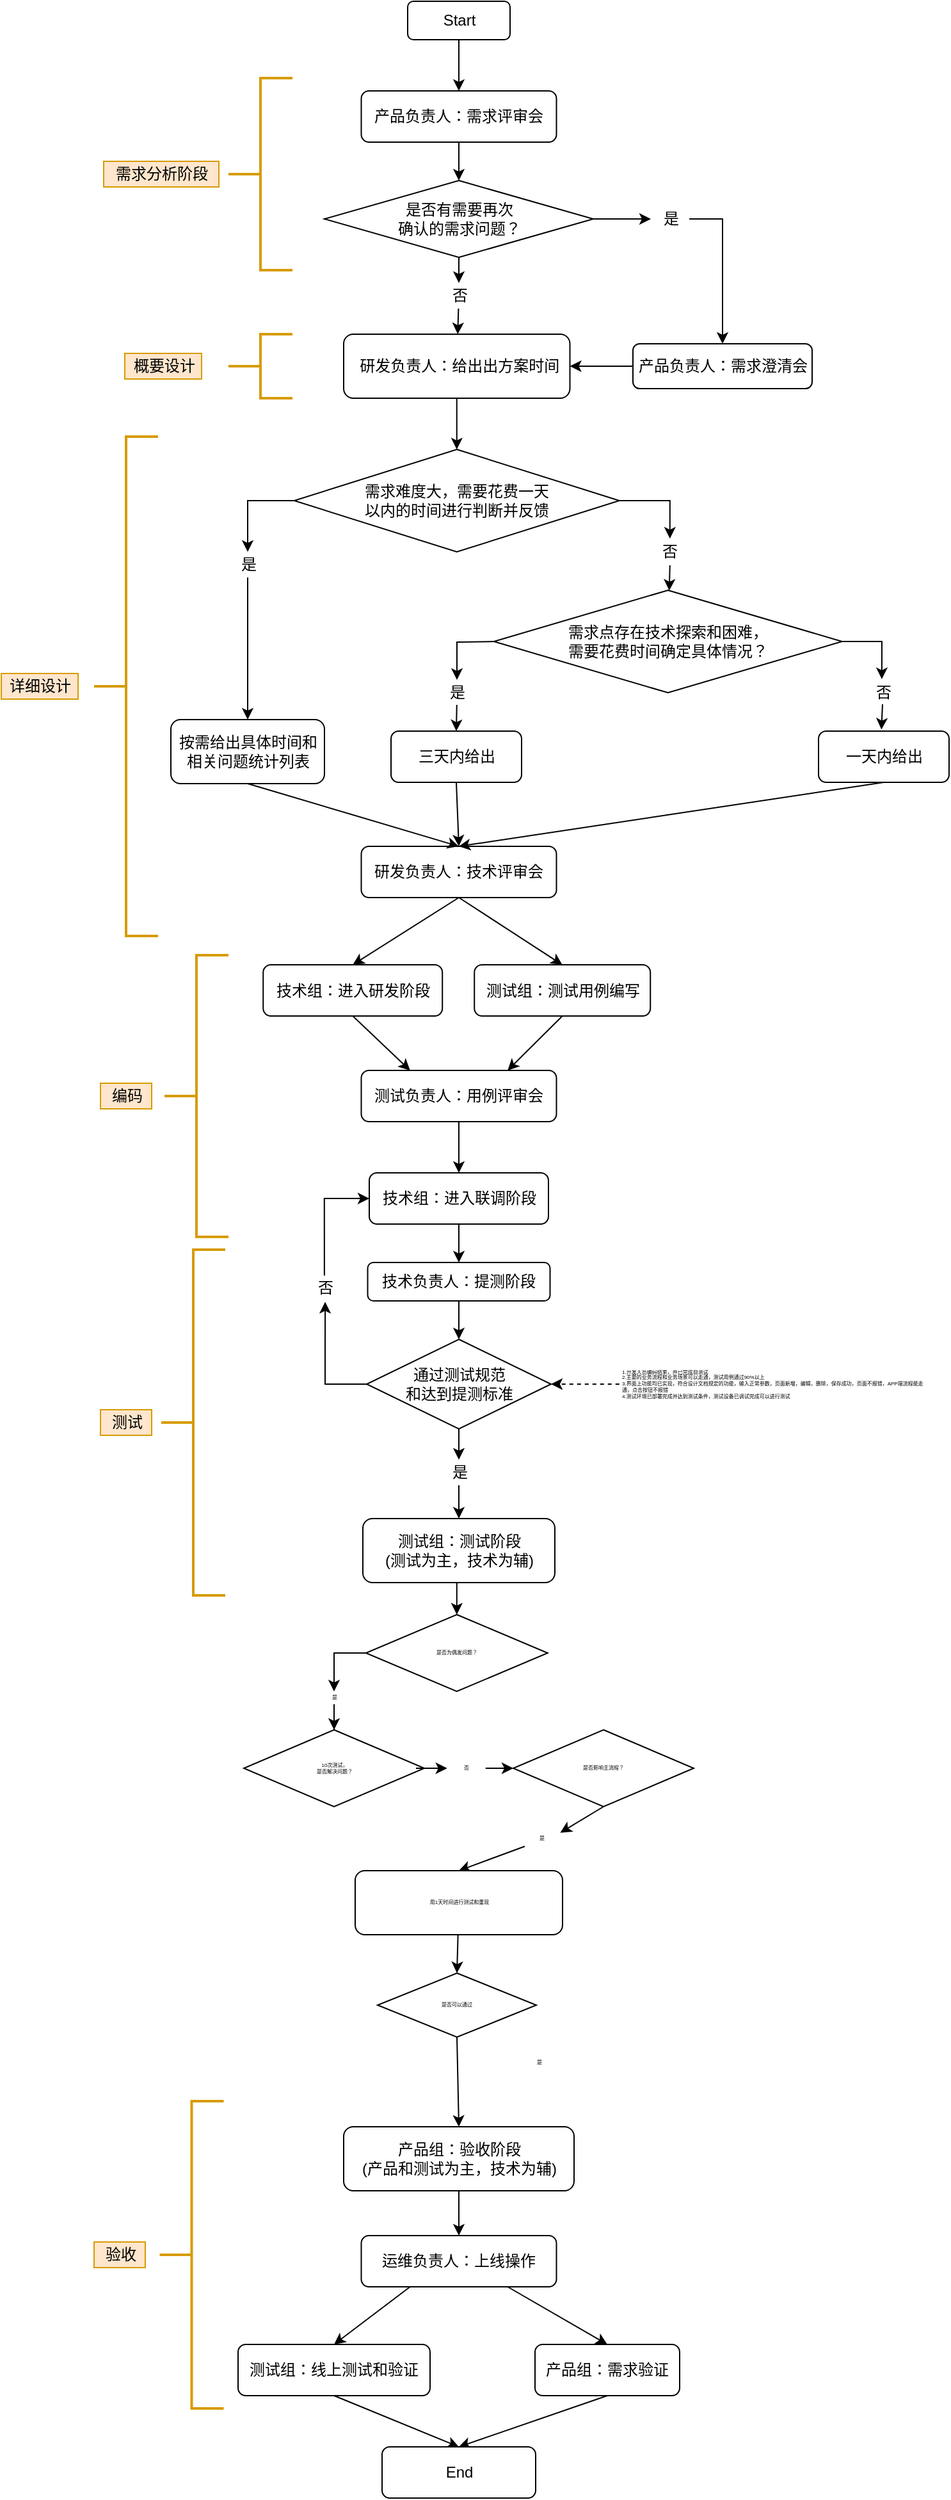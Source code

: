 <mxfile version="14.0.1" type="github">
  <diagram id="TA-FUFab7nw_JOYcnHtT" name="第 1 页">
    <mxGraphModel dx="981" dy="526" grid="1" gridSize="10" guides="1" tooltips="1" connect="1" arrows="1" fold="1" page="1" pageScale="1" pageWidth="827" pageHeight="1169" math="0" shadow="0">
      <root>
        <mxCell id="0" />
        <mxCell id="1" parent="0" />
        <mxCell id="2TGBst09kyb7uebUgkE0-3" style="edgeStyle=orthogonalEdgeStyle;rounded=0;orthogonalLoop=1;jettySize=auto;html=1;exitX=0.5;exitY=1;exitDx=0;exitDy=0;entryX=0.5;entryY=0;entryDx=0;entryDy=0;" parent="1" source="2TGBst09kyb7uebUgkE0-1" target="2TGBst09kyb7uebUgkE0-2" edge="1">
          <mxGeometry relative="1" as="geometry" />
        </mxCell>
        <mxCell id="2TGBst09kyb7uebUgkE0-1" value="Start" style="rounded=1;whiteSpace=wrap;html=1;" parent="1" vertex="1">
          <mxGeometry x="407.5" y="10" width="80" height="30" as="geometry" />
        </mxCell>
        <mxCell id="hAHhUFIz-8pFZhc0w7Rz-2" style="rounded=0;orthogonalLoop=1;jettySize=auto;html=1;exitX=0.5;exitY=1;exitDx=0;exitDy=0;entryX=0.5;entryY=0;entryDx=0;entryDy=0;" parent="1" source="2TGBst09kyb7uebUgkE0-2" target="hAHhUFIz-8pFZhc0w7Rz-1" edge="1">
          <mxGeometry relative="1" as="geometry" />
        </mxCell>
        <mxCell id="2TGBst09kyb7uebUgkE0-2" value="产品负责人：需求评审会" style="rounded=1;whiteSpace=wrap;html=1;" parent="1" vertex="1">
          <mxGeometry x="371.25" y="80" width="152.5" height="40" as="geometry" />
        </mxCell>
        <mxCell id="hAHhUFIz-8pFZhc0w7Rz-32" style="edgeStyle=none;rounded=0;orthogonalLoop=1;jettySize=auto;html=1;exitX=0;exitY=0.5;exitDx=0;exitDy=0;entryX=1;entryY=0.5;entryDx=0;entryDy=0;" parent="1" source="2TGBst09kyb7uebUgkE0-5" target="hAHhUFIz-8pFZhc0w7Rz-7" edge="1">
          <mxGeometry relative="1" as="geometry" />
        </mxCell>
        <mxCell id="2TGBst09kyb7uebUgkE0-5" value="产品负责人：需求澄清会" style="rounded=1;whiteSpace=wrap;html=1;" parent="1" vertex="1">
          <mxGeometry x="583.5" y="277.5" width="140" height="35" as="geometry" />
        </mxCell>
        <mxCell id="2TGBst09kyb7uebUgkE0-7" value="研发负责人：技术评审会" style="rounded=1;whiteSpace=wrap;html=1;" parent="1" vertex="1">
          <mxGeometry x="371.25" y="670" width="152.5" height="40" as="geometry" />
        </mxCell>
        <mxCell id="2TGBst09kyb7uebUgkE0-15" style="rounded=0;orthogonalLoop=1;jettySize=auto;html=1;exitX=0.5;exitY=1;exitDx=0;exitDy=0;entryX=0.5;entryY=0;entryDx=0;entryDy=0;" parent="1" source="2TGBst09kyb7uebUgkE0-7" target="2TGBst09kyb7uebUgkE0-12" edge="1">
          <mxGeometry relative="1" as="geometry">
            <mxPoint x="446.25" y="820" as="sourcePoint" />
          </mxGeometry>
        </mxCell>
        <mxCell id="2TGBst09kyb7uebUgkE0-16" style="edgeStyle=none;rounded=0;orthogonalLoop=1;jettySize=auto;html=1;exitX=0.5;exitY=1;exitDx=0;exitDy=0;entryX=0.5;entryY=0;entryDx=0;entryDy=0;" parent="1" source="2TGBst09kyb7uebUgkE0-7" target="2TGBst09kyb7uebUgkE0-13" edge="1">
          <mxGeometry relative="1" as="geometry">
            <mxPoint x="446.25" y="820" as="sourcePoint" />
          </mxGeometry>
        </mxCell>
        <mxCell id="2TGBst09kyb7uebUgkE0-18" style="edgeStyle=none;rounded=0;orthogonalLoop=1;jettySize=auto;html=1;exitX=0.5;exitY=1;exitDx=0;exitDy=0;entryX=0.25;entryY=0;entryDx=0;entryDy=0;" parent="1" source="2TGBst09kyb7uebUgkE0-12" target="2TGBst09kyb7uebUgkE0-17" edge="1">
          <mxGeometry relative="1" as="geometry" />
        </mxCell>
        <mxCell id="2TGBst09kyb7uebUgkE0-12" value="技术组：进入研发阶段" style="rounded=1;whiteSpace=wrap;html=1;" parent="1" vertex="1">
          <mxGeometry x="294.62" y="762.5" width="140" height="40" as="geometry" />
        </mxCell>
        <mxCell id="2TGBst09kyb7uebUgkE0-19" style="edgeStyle=none;rounded=0;orthogonalLoop=1;jettySize=auto;html=1;exitX=0.5;exitY=1;exitDx=0;exitDy=0;entryX=0.75;entryY=0;entryDx=0;entryDy=0;" parent="1" source="2TGBst09kyb7uebUgkE0-13" target="2TGBst09kyb7uebUgkE0-17" edge="1">
          <mxGeometry relative="1" as="geometry" />
        </mxCell>
        <mxCell id="2TGBst09kyb7uebUgkE0-13" value="测试组：测试用例编写" style="rounded=1;whiteSpace=wrap;html=1;" parent="1" vertex="1">
          <mxGeometry x="459.62" y="762.5" width="137.5" height="40" as="geometry" />
        </mxCell>
        <mxCell id="2TGBst09kyb7uebUgkE0-21" style="edgeStyle=none;rounded=0;orthogonalLoop=1;jettySize=auto;html=1;exitX=0.5;exitY=1;exitDx=0;exitDy=0;entryX=0.5;entryY=0;entryDx=0;entryDy=0;" parent="1" source="2TGBst09kyb7uebUgkE0-17" target="2TGBst09kyb7uebUgkE0-20" edge="1">
          <mxGeometry relative="1" as="geometry" />
        </mxCell>
        <mxCell id="2TGBst09kyb7uebUgkE0-17" value="测试负责人：用例评审会" style="rounded=1;whiteSpace=wrap;html=1;" parent="1" vertex="1">
          <mxGeometry x="371.25" y="845" width="152.5" height="40" as="geometry" />
        </mxCell>
        <mxCell id="2TGBst09kyb7uebUgkE0-23" style="edgeStyle=none;rounded=0;orthogonalLoop=1;jettySize=auto;html=1;exitX=0.5;exitY=1;exitDx=0;exitDy=0;entryX=0.5;entryY=0;entryDx=0;entryDy=0;" parent="1" source="2TGBst09kyb7uebUgkE0-20" target="2TGBst09kyb7uebUgkE0-22" edge="1">
          <mxGeometry relative="1" as="geometry" />
        </mxCell>
        <mxCell id="2TGBst09kyb7uebUgkE0-20" value="技术组：进入联调阶段" style="rounded=1;whiteSpace=wrap;html=1;" parent="1" vertex="1">
          <mxGeometry x="377.5" y="925" width="140" height="40" as="geometry" />
        </mxCell>
        <mxCell id="2TGBst09kyb7uebUgkE0-25" style="edgeStyle=none;rounded=0;orthogonalLoop=1;jettySize=auto;html=1;exitX=0.5;exitY=1;exitDx=0;exitDy=0;entryX=0.5;entryY=0;entryDx=0;entryDy=0;" parent="1" source="hAHhUFIz-8pFZhc0w7Rz-44" target="2TGBst09kyb7uebUgkE0-24" edge="1">
          <mxGeometry relative="1" as="geometry" />
        </mxCell>
        <mxCell id="2TGBst09kyb7uebUgkE0-22" value="技术负责人：提测阶段" style="rounded=1;whiteSpace=wrap;html=1;" parent="1" vertex="1">
          <mxGeometry x="376.25" y="995" width="142.5" height="30" as="geometry" />
        </mxCell>
        <mxCell id="vPEyHsW2rgMUCKKnFyaP-20" style="edgeStyle=orthogonalEdgeStyle;rounded=0;orthogonalLoop=1;jettySize=auto;html=1;exitX=0.5;exitY=1;exitDx=0;exitDy=0;entryX=0.5;entryY=0;entryDx=0;entryDy=0;fontSize=4;fontColor=#FFB570;" parent="1" source="2TGBst09kyb7uebUgkE0-24" target="vPEyHsW2rgMUCKKnFyaP-19" edge="1">
          <mxGeometry relative="1" as="geometry" />
        </mxCell>
        <mxCell id="2TGBst09kyb7uebUgkE0-24" value="测试组：测试阶段&lt;br&gt;(测试为主，技术为辅)" style="rounded=1;whiteSpace=wrap;html=1;" parent="1" vertex="1">
          <mxGeometry x="372.5" y="1195" width="150" height="50" as="geometry" />
        </mxCell>
        <mxCell id="2TGBst09kyb7uebUgkE0-30" style="edgeStyle=none;rounded=0;orthogonalLoop=1;jettySize=auto;html=1;exitX=0.5;exitY=1;exitDx=0;exitDy=0;entryX=0.5;entryY=0;entryDx=0;entryDy=0;" parent="1" source="2TGBst09kyb7uebUgkE0-26" target="2TGBst09kyb7uebUgkE0-29" edge="1">
          <mxGeometry relative="1" as="geometry" />
        </mxCell>
        <mxCell id="2TGBst09kyb7uebUgkE0-26" value="产品组：验收阶段&lt;br&gt;(产品和测试为主，技术为辅)" style="rounded=1;whiteSpace=wrap;html=1;" parent="1" vertex="1">
          <mxGeometry x="357.5" y="1670" width="180" height="50" as="geometry" />
        </mxCell>
        <mxCell id="2TGBst09kyb7uebUgkE0-33" style="edgeStyle=none;rounded=0;orthogonalLoop=1;jettySize=auto;html=1;exitX=0.25;exitY=1;exitDx=0;exitDy=0;entryX=0.5;entryY=0;entryDx=0;entryDy=0;" parent="1" source="2TGBst09kyb7uebUgkE0-29" target="2TGBst09kyb7uebUgkE0-31" edge="1">
          <mxGeometry relative="1" as="geometry" />
        </mxCell>
        <mxCell id="2TGBst09kyb7uebUgkE0-34" style="edgeStyle=none;rounded=0;orthogonalLoop=1;jettySize=auto;html=1;exitX=0.75;exitY=1;exitDx=0;exitDy=0;entryX=0.5;entryY=0;entryDx=0;entryDy=0;" parent="1" source="2TGBst09kyb7uebUgkE0-29" target="2TGBst09kyb7uebUgkE0-32" edge="1">
          <mxGeometry relative="1" as="geometry" />
        </mxCell>
        <mxCell id="2TGBst09kyb7uebUgkE0-29" value="运维负责人：上线操作" style="rounded=1;whiteSpace=wrap;html=1;" parent="1" vertex="1">
          <mxGeometry x="371.25" y="1755" width="152.5" height="40" as="geometry" />
        </mxCell>
        <mxCell id="2TGBst09kyb7uebUgkE0-36" style="edgeStyle=none;rounded=0;orthogonalLoop=1;jettySize=auto;html=1;exitX=0.5;exitY=1;exitDx=0;exitDy=0;entryX=0.5;entryY=0;entryDx=0;entryDy=0;" parent="1" source="2TGBst09kyb7uebUgkE0-31" target="2TGBst09kyb7uebUgkE0-35" edge="1">
          <mxGeometry relative="1" as="geometry" />
        </mxCell>
        <mxCell id="2TGBst09kyb7uebUgkE0-31" value="测试组：线上测试和验证" style="rounded=1;whiteSpace=wrap;html=1;" parent="1" vertex="1">
          <mxGeometry x="275" y="1840" width="150" height="40" as="geometry" />
        </mxCell>
        <mxCell id="2TGBst09kyb7uebUgkE0-37" style="edgeStyle=none;rounded=0;orthogonalLoop=1;jettySize=auto;html=1;exitX=0.5;exitY=1;exitDx=0;exitDy=0;" parent="1" source="2TGBst09kyb7uebUgkE0-32" edge="1">
          <mxGeometry relative="1" as="geometry">
            <mxPoint x="447.5" y="1920" as="targetPoint" />
          </mxGeometry>
        </mxCell>
        <mxCell id="2TGBst09kyb7uebUgkE0-32" value="产品组：需求验证" style="rounded=1;whiteSpace=wrap;html=1;" parent="1" vertex="1">
          <mxGeometry x="507" y="1840" width="113" height="40" as="geometry" />
        </mxCell>
        <mxCell id="2TGBst09kyb7uebUgkE0-35" value="End" style="rounded=1;whiteSpace=wrap;html=1;" parent="1" vertex="1">
          <mxGeometry x="387.5" y="1920" width="120" height="40" as="geometry" />
        </mxCell>
        <mxCell id="7xkqyvosI3lrS_u9Jpyt-2" value="" style="strokeWidth=2;html=1;shape=mxgraph.flowchart.annotation_2;align=left;labelPosition=right;pointerEvents=1;fillColor=#ffe6cc;strokeColor=#d79b00;" parent="1" vertex="1">
          <mxGeometry x="267.5" y="70" width="50" height="150" as="geometry" />
        </mxCell>
        <mxCell id="7xkqyvosI3lrS_u9Jpyt-3" value="需求分析阶段" style="text;html=1;align=center;verticalAlign=middle;resizable=0;points=[];autosize=1;fillColor=#ffe6cc;strokeColor=#d79b00;" parent="1" vertex="1">
          <mxGeometry x="170" y="135" width="90" height="20" as="geometry" />
        </mxCell>
        <mxCell id="7xkqyvosI3lrS_u9Jpyt-5" value="" style="strokeWidth=2;html=1;shape=mxgraph.flowchart.annotation_2;align=left;labelPosition=right;pointerEvents=1;fillColor=#ffe6cc;strokeColor=#d79b00;" parent="1" vertex="1">
          <mxGeometry x="267.5" y="270" width="50" height="50" as="geometry" />
        </mxCell>
        <mxCell id="7xkqyvosI3lrS_u9Jpyt-6" value="概要设计" style="text;html=1;align=center;verticalAlign=middle;resizable=0;points=[];autosize=1;fillColor=#ffe6cc;strokeColor=#d79b00;" parent="1" vertex="1">
          <mxGeometry x="186.5" y="285" width="60" height="20" as="geometry" />
        </mxCell>
        <mxCell id="7xkqyvosI3lrS_u9Jpyt-8" value="" style="strokeWidth=2;html=1;shape=mxgraph.flowchart.annotation_2;align=left;labelPosition=right;pointerEvents=1;fillColor=#ffe6cc;strokeColor=#d79b00;" parent="1" vertex="1">
          <mxGeometry x="162.5" y="350" width="50" height="390" as="geometry" />
        </mxCell>
        <mxCell id="7xkqyvosI3lrS_u9Jpyt-9" value="详细设计" style="text;html=1;align=center;verticalAlign=middle;resizable=0;points=[];autosize=1;fillColor=#ffe6cc;strokeColor=#d79b00;" parent="1" vertex="1">
          <mxGeometry x="90" y="535" width="60" height="20" as="geometry" />
        </mxCell>
        <mxCell id="hAHhUFIz-8pFZhc0w7Rz-26" style="edgeStyle=none;rounded=0;orthogonalLoop=1;jettySize=auto;html=1;" parent="1" source="hAHhUFIz-8pFZhc0w7Rz-27" target="hAHhUFIz-8pFZhc0w7Rz-7" edge="1">
          <mxGeometry relative="1" as="geometry">
            <mxPoint x="447.5" y="260" as="sourcePoint" />
          </mxGeometry>
        </mxCell>
        <mxCell id="hAHhUFIz-8pFZhc0w7Rz-29" style="edgeStyle=orthogonalEdgeStyle;rounded=0;orthogonalLoop=1;jettySize=auto;html=1;exitX=1;exitY=0.5;exitDx=0;exitDy=0;entryX=0.5;entryY=0;entryDx=0;entryDy=0;" parent="1" source="hAHhUFIz-8pFZhc0w7Rz-30" target="2TGBst09kyb7uebUgkE0-5" edge="1">
          <mxGeometry relative="1" as="geometry" />
        </mxCell>
        <mxCell id="hAHhUFIz-8pFZhc0w7Rz-1" value="是否有需要再次&lt;br&gt;确认的需求问题？" style="rhombus;whiteSpace=wrap;html=1;" parent="1" vertex="1">
          <mxGeometry x="342.5" y="150" width="210" height="60" as="geometry" />
        </mxCell>
        <mxCell id="vPEyHsW2rgMUCKKnFyaP-2" style="rounded=0;orthogonalLoop=1;jettySize=auto;html=1;entryX=0.5;entryY=0;entryDx=0;entryDy=0;" parent="1" source="hAHhUFIz-8pFZhc0w7Rz-7" target="vPEyHsW2rgMUCKKnFyaP-1" edge="1">
          <mxGeometry relative="1" as="geometry" />
        </mxCell>
        <mxCell id="hAHhUFIz-8pFZhc0w7Rz-7" value="&amp;nbsp;研发负责人：给出出方案时间" style="rounded=1;whiteSpace=wrap;html=1;" parent="1" vertex="1">
          <mxGeometry x="357.5" y="270" width="176.75" height="50" as="geometry" />
        </mxCell>
        <mxCell id="hAHhUFIz-8pFZhc0w7Rz-33" style="edgeStyle=none;rounded=0;orthogonalLoop=1;jettySize=auto;html=1;exitX=0.496;exitY=0.976;exitDx=0;exitDy=0;entryX=0.5;entryY=0;entryDx=0;entryDy=0;exitPerimeter=0;" parent="1" source="hAHhUFIz-8pFZhc0w7Rz-34" target="hAHhUFIz-8pFZhc0w7Rz-18" edge="1">
          <mxGeometry relative="1" as="geometry">
            <mxPoint x="602" y="580.0" as="sourcePoint" />
          </mxGeometry>
        </mxCell>
        <mxCell id="hAHhUFIz-8pFZhc0w7Rz-37" style="rounded=0;orthogonalLoop=1;jettySize=auto;html=1;exitX=0.5;exitY=0.952;exitDx=0;exitDy=0;entryX=0.482;entryY=-0.03;entryDx=0;entryDy=0;entryPerimeter=0;exitPerimeter=0;" parent="1" source="hAHhUFIz-8pFZhc0w7Rz-38" target="hAHhUFIz-8pFZhc0w7Rz-19" edge="1">
          <mxGeometry relative="1" as="geometry">
            <mxPoint x="789.12" y="540.9" as="targetPoint" />
          </mxGeometry>
        </mxCell>
        <mxCell id="hAHhUFIz-8pFZhc0w7Rz-9" value="需求点存在技术探索和困难，&lt;br&gt;需要花费时间确定具体情况？" style="rhombus;whiteSpace=wrap;html=1;" parent="1" vertex="1">
          <mxGeometry x="474.87" y="470" width="272" height="80" as="geometry" />
        </mxCell>
        <mxCell id="hAHhUFIz-8pFZhc0w7Rz-40" style="edgeStyle=none;rounded=0;orthogonalLoop=1;jettySize=auto;html=1;exitX=0.5;exitY=1;exitDx=0;exitDy=0;entryX=0.5;entryY=0;entryDx=0;entryDy=0;" parent="1" source="hAHhUFIz-8pFZhc0w7Rz-18" target="2TGBst09kyb7uebUgkE0-7" edge="1">
          <mxGeometry relative="1" as="geometry">
            <mxPoint x="396.115" y="795" as="targetPoint" />
          </mxGeometry>
        </mxCell>
        <mxCell id="hAHhUFIz-8pFZhc0w7Rz-18" value="三天内给出" style="rounded=1;whiteSpace=wrap;html=1;" parent="1" vertex="1">
          <mxGeometry x="394.5" y="580" width="102" height="40" as="geometry" />
        </mxCell>
        <mxCell id="hAHhUFIz-8pFZhc0w7Rz-41" style="edgeStyle=none;rounded=0;orthogonalLoop=1;jettySize=auto;html=1;exitX=0.5;exitY=1;exitDx=0;exitDy=0;entryX=0.5;entryY=0;entryDx=0;entryDy=0;" parent="1" source="hAHhUFIz-8pFZhc0w7Rz-19" target="2TGBst09kyb7uebUgkE0-7" edge="1">
          <mxGeometry relative="1" as="geometry">
            <mxPoint x="447.5" y="795" as="targetPoint" />
          </mxGeometry>
        </mxCell>
        <mxCell id="hAHhUFIz-8pFZhc0w7Rz-19" value="一天内给出" style="rounded=1;whiteSpace=wrap;html=1;" parent="1" vertex="1">
          <mxGeometry x="728.5" y="580" width="102" height="40" as="geometry" />
        </mxCell>
        <mxCell id="hAHhUFIz-8pFZhc0w7Rz-27" value="否" style="text;html=1;align=center;verticalAlign=middle;resizable=0;points=[];autosize=1;" parent="1" vertex="1">
          <mxGeometry x="432.5" y="230" width="30" height="20" as="geometry" />
        </mxCell>
        <mxCell id="hAHhUFIz-8pFZhc0w7Rz-28" style="edgeStyle=none;rounded=0;orthogonalLoop=1;jettySize=auto;html=1;exitX=0.5;exitY=1;exitDx=0;exitDy=0;" parent="1" source="hAHhUFIz-8pFZhc0w7Rz-1" target="hAHhUFIz-8pFZhc0w7Rz-27" edge="1">
          <mxGeometry relative="1" as="geometry">
            <mxPoint x="447.5" y="210" as="sourcePoint" />
            <mxPoint x="447.5" y="260" as="targetPoint" />
          </mxGeometry>
        </mxCell>
        <mxCell id="hAHhUFIz-8pFZhc0w7Rz-30" value="是" style="text;html=1;align=center;verticalAlign=middle;resizable=0;points=[];autosize=1;" parent="1" vertex="1">
          <mxGeometry x="597.5" y="170" width="30" height="20" as="geometry" />
        </mxCell>
        <mxCell id="hAHhUFIz-8pFZhc0w7Rz-31" style="rounded=0;orthogonalLoop=1;jettySize=auto;html=1;exitX=1;exitY=0.5;exitDx=0;exitDy=0;" parent="1" source="hAHhUFIz-8pFZhc0w7Rz-1" target="hAHhUFIz-8pFZhc0w7Rz-30" edge="1">
          <mxGeometry relative="1" as="geometry">
            <mxPoint x="552.5" y="180" as="sourcePoint" />
            <mxPoint x="660" y="275" as="targetPoint" />
          </mxGeometry>
        </mxCell>
        <mxCell id="hAHhUFIz-8pFZhc0w7Rz-34" value="是" style="text;html=1;align=center;verticalAlign=middle;resizable=0;points=[];autosize=1;" parent="1" vertex="1">
          <mxGeometry x="431" y="540" width="30" height="20" as="geometry" />
        </mxCell>
        <mxCell id="hAHhUFIz-8pFZhc0w7Rz-35" style="edgeStyle=orthogonalEdgeStyle;rounded=0;orthogonalLoop=1;jettySize=auto;html=1;entryX=0.5;entryY=0;entryDx=0;entryDy=0;" parent="1" target="hAHhUFIz-8pFZhc0w7Rz-34" edge="1">
          <mxGeometry relative="1" as="geometry">
            <mxPoint x="475" y="510" as="sourcePoint" />
            <mxPoint x="612.5" y="595" as="targetPoint" />
          </mxGeometry>
        </mxCell>
        <mxCell id="hAHhUFIz-8pFZhc0w7Rz-38" value="否" style="text;html=1;align=center;verticalAlign=middle;resizable=0;points=[];autosize=1;" parent="1" vertex="1">
          <mxGeometry x="763.5" y="540" width="30" height="20" as="geometry" />
        </mxCell>
        <mxCell id="hAHhUFIz-8pFZhc0w7Rz-39" style="edgeStyle=orthogonalEdgeStyle;rounded=0;orthogonalLoop=1;jettySize=auto;html=1;exitX=1;exitY=0.5;exitDx=0;exitDy=0;entryX=0.482;entryY=-0.03;entryDx=0;entryDy=0;entryPerimeter=0;" parent="1" source="hAHhUFIz-8pFZhc0w7Rz-9" target="hAHhUFIz-8pFZhc0w7Rz-38" edge="1">
          <mxGeometry relative="1" as="geometry">
            <mxPoint x="748.5" y="510" as="sourcePoint" />
            <mxPoint x="788.164" y="608.8" as="targetPoint" />
            <Array as="points" />
          </mxGeometry>
        </mxCell>
        <mxCell id="vPEyHsW2rgMUCKKnFyaP-13" style="rounded=0;orthogonalLoop=1;jettySize=auto;html=1;exitX=0.498;exitY=0.01;exitDx=0;exitDy=0;entryX=0;entryY=0.5;entryDx=0;entryDy=0;exitPerimeter=0;edgeStyle=orthogonalEdgeStyle;" parent="1" source="vPEyHsW2rgMUCKKnFyaP-14" target="2TGBst09kyb7uebUgkE0-20" edge="1">
          <mxGeometry relative="1" as="geometry" />
        </mxCell>
        <mxCell id="vPEyHsW2rgMUCKKnFyaP-16" style="edgeStyle=orthogonalEdgeStyle;rounded=0;orthogonalLoop=1;jettySize=auto;html=1;exitX=0;exitY=0.5;exitDx=0;exitDy=0;entryX=0.518;entryY=1.039;entryDx=0;entryDy=0;entryPerimeter=0;" parent="1" source="hAHhUFIz-8pFZhc0w7Rz-42" target="vPEyHsW2rgMUCKKnFyaP-14" edge="1">
          <mxGeometry relative="1" as="geometry" />
        </mxCell>
        <mxCell id="hAHhUFIz-8pFZhc0w7Rz-42" value="通过测试规范&lt;br&gt;和达到提测标准" style="rhombus;whiteSpace=wrap;html=1;rounded=0;" parent="1" vertex="1">
          <mxGeometry x="375.5" y="1055" width="144" height="70" as="geometry" />
        </mxCell>
        <mxCell id="hAHhUFIz-8pFZhc0w7Rz-43" style="edgeStyle=none;rounded=0;orthogonalLoop=1;jettySize=auto;html=1;exitX=0.5;exitY=1;exitDx=0;exitDy=0;entryX=0.5;entryY=0;entryDx=0;entryDy=0;" parent="1" source="2TGBst09kyb7uebUgkE0-22" target="hAHhUFIz-8pFZhc0w7Rz-42" edge="1">
          <mxGeometry relative="1" as="geometry">
            <mxPoint x="447.5" y="1025" as="sourcePoint" />
            <mxPoint x="447.5" y="1175" as="targetPoint" />
          </mxGeometry>
        </mxCell>
        <mxCell id="hAHhUFIz-8pFZhc0w7Rz-44" value="是" style="text;html=1;align=center;verticalAlign=middle;resizable=0;points=[];autosize=1;" parent="1" vertex="1">
          <mxGeometry x="432.5" y="1149" width="30" height="20" as="geometry" />
        </mxCell>
        <mxCell id="hAHhUFIz-8pFZhc0w7Rz-45" style="edgeStyle=none;rounded=0;orthogonalLoop=1;jettySize=auto;html=1;exitX=0.5;exitY=1;exitDx=0;exitDy=0;entryX=0.5;entryY=0;entryDx=0;entryDy=0;" parent="1" source="hAHhUFIz-8pFZhc0w7Rz-42" target="hAHhUFIz-8pFZhc0w7Rz-44" edge="1">
          <mxGeometry relative="1" as="geometry">
            <mxPoint x="447.5" y="1125" as="sourcePoint" />
            <mxPoint x="447.5" y="1195" as="targetPoint" />
          </mxGeometry>
        </mxCell>
        <mxCell id="hAHhUFIz-8pFZhc0w7Rz-52" value="" style="strokeWidth=2;html=1;shape=mxgraph.flowchart.annotation_2;align=left;labelPosition=right;pointerEvents=1;fillColor=#ffe6cc;strokeColor=#d79b00;" parent="1" vertex="1">
          <mxGeometry x="217.5" y="755" width="50" height="220" as="geometry" />
        </mxCell>
        <mxCell id="hAHhUFIz-8pFZhc0w7Rz-53" value="编码" style="text;html=1;align=center;verticalAlign=middle;resizable=0;points=[];autosize=1;fillColor=#ffe6cc;strokeColor=#d79b00;" parent="1" vertex="1">
          <mxGeometry x="167.5" y="855" width="40" height="20" as="geometry" />
        </mxCell>
        <mxCell id="hAHhUFIz-8pFZhc0w7Rz-54" value="" style="strokeWidth=2;html=1;shape=mxgraph.flowchart.annotation_2;align=left;labelPosition=right;pointerEvents=1;fillColor=#ffe6cc;strokeColor=#d79b00;" parent="1" vertex="1">
          <mxGeometry x="215" y="985" width="50" height="270" as="geometry" />
        </mxCell>
        <mxCell id="hAHhUFIz-8pFZhc0w7Rz-55" value="测试" style="text;html=1;align=center;verticalAlign=middle;resizable=0;points=[];autosize=1;fillColor=#ffe6cc;strokeColor=#d79b00;" parent="1" vertex="1">
          <mxGeometry x="167.5" y="1110" width="40" height="20" as="geometry" />
        </mxCell>
        <mxCell id="hAHhUFIz-8pFZhc0w7Rz-56" value="" style="strokeWidth=2;html=1;shape=mxgraph.flowchart.annotation_2;align=left;labelPosition=right;pointerEvents=1;fillColor=#ffe6cc;strokeColor=#d79b00;" parent="1" vertex="1">
          <mxGeometry x="213.75" y="1650" width="50" height="240" as="geometry" />
        </mxCell>
        <mxCell id="hAHhUFIz-8pFZhc0w7Rz-57" value="验收" style="text;html=1;align=center;verticalAlign=middle;resizable=0;points=[];autosize=1;fillColor=#ffe6cc;strokeColor=#d79b00;" parent="1" vertex="1">
          <mxGeometry x="162.5" y="1760" width="40" height="20" as="geometry" />
        </mxCell>
        <mxCell id="vPEyHsW2rgMUCKKnFyaP-5" style="edgeStyle=orthogonalEdgeStyle;rounded=0;orthogonalLoop=1;jettySize=auto;html=1;exitX=0.5;exitY=1;exitDx=0;exitDy=0;exitPerimeter=0;" parent="1" source="vPEyHsW2rgMUCKKnFyaP-6" target="vPEyHsW2rgMUCKKnFyaP-3" edge="1">
          <mxGeometry relative="1" as="geometry" />
        </mxCell>
        <mxCell id="vPEyHsW2rgMUCKKnFyaP-8" style="rounded=0;orthogonalLoop=1;jettySize=auto;html=1;exitX=0.509;exitY=1.025;exitDx=0;exitDy=0;exitPerimeter=0;" parent="1" source="vPEyHsW2rgMUCKKnFyaP-9" target="hAHhUFIz-8pFZhc0w7Rz-9" edge="1">
          <mxGeometry relative="1" as="geometry" />
        </mxCell>
        <mxCell id="vPEyHsW2rgMUCKKnFyaP-1" value="需求难度大，需要花费一天&lt;br&gt;以内的时间进行判断并反馈" style="rhombus;whiteSpace=wrap;html=1;" parent="1" vertex="1">
          <mxGeometry x="318.88" y="360" width="254" height="80" as="geometry" />
        </mxCell>
        <mxCell id="vPEyHsW2rgMUCKKnFyaP-12" style="edgeStyle=none;rounded=0;orthogonalLoop=1;jettySize=auto;html=1;exitX=0.5;exitY=1;exitDx=0;exitDy=0;entryX=0.5;entryY=0;entryDx=0;entryDy=0;" parent="1" source="vPEyHsW2rgMUCKKnFyaP-3" target="2TGBst09kyb7uebUgkE0-7" edge="1">
          <mxGeometry relative="1" as="geometry" />
        </mxCell>
        <mxCell id="vPEyHsW2rgMUCKKnFyaP-3" value="按需给出具体时间和相关问题统计列表" style="rounded=1;whiteSpace=wrap;html=1;" parent="1" vertex="1">
          <mxGeometry x="222.5" y="571" width="120" height="50" as="geometry" />
        </mxCell>
        <mxCell id="vPEyHsW2rgMUCKKnFyaP-6" value="是" style="text;html=1;align=center;verticalAlign=middle;resizable=0;points=[];autosize=1;" parent="1" vertex="1">
          <mxGeometry x="267.5" y="440" width="30" height="20" as="geometry" />
        </mxCell>
        <mxCell id="vPEyHsW2rgMUCKKnFyaP-7" style="rounded=0;orthogonalLoop=1;jettySize=auto;html=1;exitX=0;exitY=0.5;exitDx=0;exitDy=0;entryX=0.5;entryY=0;entryDx=0;entryDy=0;entryPerimeter=0;edgeStyle=orthogonalEdgeStyle;" parent="1" source="vPEyHsW2rgMUCKKnFyaP-1" target="vPEyHsW2rgMUCKKnFyaP-6" edge="1">
          <mxGeometry relative="1" as="geometry">
            <mxPoint x="318.88" y="400" as="sourcePoint" />
            <mxPoint x="289.5" y="510" as="targetPoint" />
          </mxGeometry>
        </mxCell>
        <mxCell id="vPEyHsW2rgMUCKKnFyaP-9" value="否" style="text;html=1;align=center;verticalAlign=middle;resizable=0;points=[];autosize=1;" parent="1" vertex="1">
          <mxGeometry x="597.12" y="430" width="30" height="20" as="geometry" />
        </mxCell>
        <mxCell id="vPEyHsW2rgMUCKKnFyaP-10" style="edgeStyle=orthogonalEdgeStyle;rounded=0;orthogonalLoop=1;jettySize=auto;html=1;exitX=1;exitY=0.5;exitDx=0;exitDy=0;entryX=0.509;entryY=-0.017;entryDx=0;entryDy=0;entryPerimeter=0;" parent="1" source="vPEyHsW2rgMUCKKnFyaP-1" target="vPEyHsW2rgMUCKKnFyaP-9" edge="1">
          <mxGeometry relative="1" as="geometry">
            <mxPoint x="572.88" y="400.0" as="sourcePoint" />
            <mxPoint x="610.889" y="470.006" as="targetPoint" />
          </mxGeometry>
        </mxCell>
        <mxCell id="vPEyHsW2rgMUCKKnFyaP-14" value="否" style="text;html=1;align=center;verticalAlign=middle;resizable=0;points=[];autosize=1;" parent="1" vertex="1">
          <mxGeometry x="327.5" y="1005" width="30" height="20" as="geometry" />
        </mxCell>
        <mxCell id="vPEyHsW2rgMUCKKnFyaP-18" style="edgeStyle=orthogonalEdgeStyle;rounded=0;orthogonalLoop=1;jettySize=auto;html=1;entryX=1;entryY=0.5;entryDx=0;entryDy=0;fontSize=4;fontColor=#FFB570;dashed=1;" parent="1" source="vPEyHsW2rgMUCKKnFyaP-17" target="hAHhUFIz-8pFZhc0w7Rz-42" edge="1">
          <mxGeometry relative="1" as="geometry" />
        </mxCell>
        <mxCell id="vPEyHsW2rgMUCKKnFyaP-17" value="&lt;div style=&quot;font-size: 4px;&quot;&gt;1.开发人员编码结束，并已完成自测试&lt;/div&gt;&lt;div style=&quot;font-size: 4px;&quot;&gt;2.主要的业务流程和业务场景可以走通，测试用例通过90%以上&lt;/div&gt;&lt;div style=&quot;font-size: 4px;&quot;&gt;3.界面上功能均已实现，符合设计文档规定的功能，输入正常参数，页面新增，编辑，删除，保存成功，页面不报错，APP端流程能走通，点击按钮不报错&lt;/div&gt;&lt;div style=&quot;font-size: 4px;&quot;&gt;4.测试环境已部署完成并达到测试条件，测试设备已调试完成可以进行测试&lt;/div&gt;" style="text;strokeColor=none;fillColor=none;html=1;whiteSpace=wrap;verticalAlign=middle;overflow=hidden;fontSize=4;" parent="1" vertex="1">
          <mxGeometry x="572.88" y="1020" width="239.88" height="140" as="geometry" />
        </mxCell>
        <mxCell id="vPEyHsW2rgMUCKKnFyaP-25" style="edgeStyle=orthogonalEdgeStyle;rounded=0;orthogonalLoop=1;jettySize=auto;html=1;fontSize=4;fontColor=#FFB570;exitX=0.5;exitY=1;exitDx=0;exitDy=0;exitPerimeter=0;" parent="1" source="vPEyHsW2rgMUCKKnFyaP-26" target="vPEyHsW2rgMUCKKnFyaP-23" edge="1">
          <mxGeometry relative="1" as="geometry" />
        </mxCell>
        <mxCell id="vPEyHsW2rgMUCKKnFyaP-19" value="&lt;font color=&quot;#000000&quot;&gt;是否为偶发问题？&lt;/font&gt;" style="rhombus;whiteSpace=wrap;html=1;fontSize=4;fontColor=#FFB570;" parent="1" vertex="1">
          <mxGeometry x="374.88" y="1270" width="142" height="60" as="geometry" />
        </mxCell>
        <mxCell id="vPEyHsW2rgMUCKKnFyaP-30" style="edgeStyle=orthogonalEdgeStyle;rounded=0;orthogonalLoop=1;jettySize=auto;html=1;entryX=0;entryY=0.5;entryDx=0;entryDy=0;fontSize=4;fontColor=#FFB570;" parent="1" source="vPEyHsW2rgMUCKKnFyaP-31" target="vPEyHsW2rgMUCKKnFyaP-24" edge="1">
          <mxGeometry relative="1" as="geometry" />
        </mxCell>
        <mxCell id="vPEyHsW2rgMUCKKnFyaP-23" value="&lt;font color=&quot;#000000&quot;&gt;10次测试，&lt;br&gt;是否解决问题？&lt;/font&gt;" style="rhombus;whiteSpace=wrap;html=1;fontSize=4;fontColor=#FFB570;" parent="1" vertex="1">
          <mxGeometry x="279.5" y="1360" width="141" height="60" as="geometry" />
        </mxCell>
        <mxCell id="vPEyHsW2rgMUCKKnFyaP-34" style="rounded=0;orthogonalLoop=1;jettySize=auto;html=1;exitX=0.083;exitY=1.098;exitDx=0;exitDy=0;entryX=0.5;entryY=0;entryDx=0;entryDy=0;fontSize=4;fontColor=#FFB570;exitPerimeter=0;" parent="1" source="vPEyHsW2rgMUCKKnFyaP-35" target="vPEyHsW2rgMUCKKnFyaP-33" edge="1">
          <mxGeometry relative="1" as="geometry" />
        </mxCell>
        <mxCell id="vPEyHsW2rgMUCKKnFyaP-24" value="&lt;font color=&quot;#000000&quot;&gt;是否影响主流程？&lt;/font&gt;" style="rhombus;whiteSpace=wrap;html=1;fontSize=4;fontColor=#FFB570;" parent="1" vertex="1">
          <mxGeometry x="490" y="1360" width="141" height="60" as="geometry" />
        </mxCell>
        <mxCell id="vPEyHsW2rgMUCKKnFyaP-26" value="&lt;font color=&quot;#000000&quot;&gt;是&lt;/font&gt;" style="text;html=1;align=center;verticalAlign=middle;resizable=0;points=[];autosize=1;fontSize=4;fontColor=#FFB570;" parent="1" vertex="1">
          <mxGeometry x="335" y="1330" width="30" height="10" as="geometry" />
        </mxCell>
        <mxCell id="vPEyHsW2rgMUCKKnFyaP-29" style="edgeStyle=orthogonalEdgeStyle;rounded=0;orthogonalLoop=1;jettySize=auto;html=1;fontSize=4;fontColor=#FFB570;exitX=0;exitY=0.5;exitDx=0;exitDy=0;entryX=0.5;entryY=0;entryDx=0;entryDy=0;entryPerimeter=0;" parent="1" source="vPEyHsW2rgMUCKKnFyaP-19" target="vPEyHsW2rgMUCKKnFyaP-26" edge="1">
          <mxGeometry relative="1" as="geometry">
            <mxPoint x="374.88" y="1300" as="sourcePoint" />
            <mxPoint x="355" y="1330" as="targetPoint" />
          </mxGeometry>
        </mxCell>
        <mxCell id="vPEyHsW2rgMUCKKnFyaP-31" value="&lt;font color=&quot;#000000&quot;&gt;否&lt;/font&gt;" style="text;html=1;align=center;verticalAlign=middle;resizable=0;points=[];autosize=1;fontSize=4;fontColor=#FFB570;" parent="1" vertex="1">
          <mxGeometry x="438.37" y="1385" width="30" height="10" as="geometry" />
        </mxCell>
        <mxCell id="vPEyHsW2rgMUCKKnFyaP-32" style="edgeStyle=orthogonalEdgeStyle;rounded=0;orthogonalLoop=1;jettySize=auto;html=1;entryX=0;entryY=0.5;entryDx=0;entryDy=0;fontSize=4;fontColor=#FFB570;" parent="1" target="vPEyHsW2rgMUCKKnFyaP-31" edge="1">
          <mxGeometry relative="1" as="geometry">
            <mxPoint x="414" y="1390" as="sourcePoint" />
            <mxPoint x="501" y="1390" as="targetPoint" />
          </mxGeometry>
        </mxCell>
        <mxCell id="YtZ3VQJ5Pde4YU18UwDf-3" style="edgeStyle=none;rounded=0;orthogonalLoop=1;jettySize=auto;html=1;entryX=0.5;entryY=0;entryDx=0;entryDy=0;fontSize=4;fontColor=#FFB570;" edge="1" parent="1" source="vPEyHsW2rgMUCKKnFyaP-33" target="YtZ3VQJ5Pde4YU18UwDf-2">
          <mxGeometry relative="1" as="geometry" />
        </mxCell>
        <mxCell id="vPEyHsW2rgMUCKKnFyaP-33" value="&lt;font color=&quot;#000000&quot;&gt;用1天时间进行测试和重现&lt;/font&gt;" style="rounded=1;whiteSpace=wrap;html=1;fontSize=4;fontColor=#FFB570;" parent="1" vertex="1">
          <mxGeometry x="366.5" y="1470" width="162" height="50" as="geometry" />
        </mxCell>
        <mxCell id="vPEyHsW2rgMUCKKnFyaP-35" value="&lt;font color=&quot;#000000&quot;&gt;是&lt;/font&gt;" style="text;html=1;align=center;verticalAlign=middle;resizable=0;points=[];autosize=1;fontSize=4;fontColor=#FFB570;" parent="1" vertex="1">
          <mxGeometry x="496.5" y="1440" width="30" height="10" as="geometry" />
        </mxCell>
        <mxCell id="YtZ3VQJ5Pde4YU18UwDf-1" style="rounded=0;orthogonalLoop=1;jettySize=auto;html=1;exitX=0.5;exitY=1;exitDx=0;exitDy=0;entryX=1.007;entryY=0.036;entryDx=0;entryDy=0;fontSize=4;fontColor=#FFB570;entryPerimeter=0;" edge="1" parent="1" source="vPEyHsW2rgMUCKKnFyaP-24" target="vPEyHsW2rgMUCKKnFyaP-35">
          <mxGeometry relative="1" as="geometry">
            <mxPoint x="560.5" y="1420" as="sourcePoint" />
            <mxPoint x="447.5" y="1470" as="targetPoint" />
          </mxGeometry>
        </mxCell>
        <mxCell id="YtZ3VQJ5Pde4YU18UwDf-4" style="edgeStyle=none;rounded=0;orthogonalLoop=1;jettySize=auto;html=1;exitX=0.5;exitY=1;exitDx=0;exitDy=0;entryX=0.5;entryY=0;entryDx=0;entryDy=0;fontSize=4;fontColor=#FFB570;" edge="1" parent="1" source="YtZ3VQJ5Pde4YU18UwDf-2" target="2TGBst09kyb7uebUgkE0-26">
          <mxGeometry relative="1" as="geometry" />
        </mxCell>
        <mxCell id="YtZ3VQJ5Pde4YU18UwDf-2" value="&lt;font color=&quot;#000000&quot;&gt;是否可以通过&lt;/font&gt;" style="rhombus;whiteSpace=wrap;html=1;fontSize=4;fontColor=#FFB570;" vertex="1" parent="1">
          <mxGeometry x="384" y="1550" width="124" height="50" as="geometry" />
        </mxCell>
        <mxCell id="YtZ3VQJ5Pde4YU18UwDf-5" value="&lt;font color=&quot;#000000&quot;&gt;是&lt;/font&gt;" style="text;html=1;align=center;verticalAlign=middle;resizable=0;points=[];autosize=1;fontSize=4;fontColor=#FFB570;" vertex="1" parent="1">
          <mxGeometry x="495" y="1615" width="30" height="10" as="geometry" />
        </mxCell>
      </root>
    </mxGraphModel>
  </diagram>
</mxfile>
